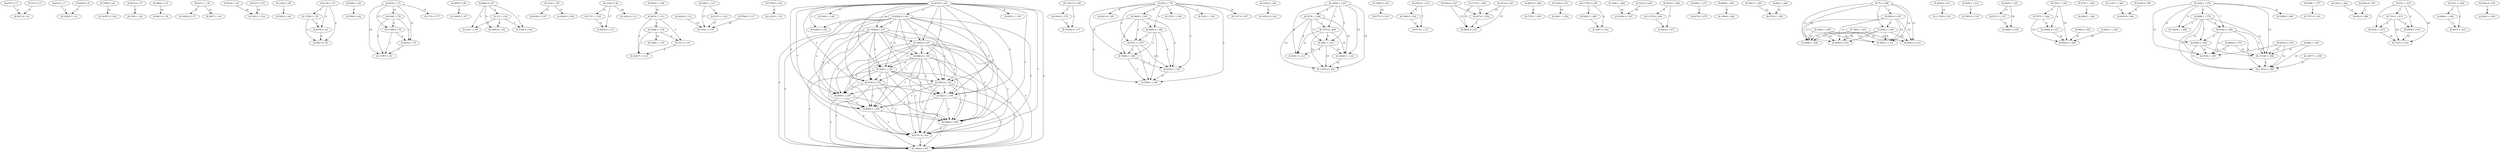 digraph G {
	4 -> 10 [label="4"];
	5 -> 10 [label="4"];
	7 -> 14 [label="3"];
	8 -> 14 [label="3"];
	20 -> 304 [label="20"];
	27 -> 28 [label="6"];
	33 -> 39 [label="10"];
	34 -> 37 [label="8"];
	34 -> 44 [label="12"];
	43 -> 314 [label="18"];
	45 -> 46 [label="2"];
	55 -> 314 [label="18"];
	57 -> 58 [label="1"];
	57 -> 61 [label="4"];
	57 -> 63 [label="4"];
	58 -> 61 [label="4"];
	58 -> 63 [label="4"];
	61 -> 63 [label="0"];
	64 -> 66 [label="5"];
	72 -> 76 [label="14"];
	72 -> 77 [label="15"];
	72 -> 78 [label="15"];
	72 -> 79 [label="15"];
	72 -> 81 [label="18"];
	76 -> 78 [label="2"];
	76 -> 79 [label="2"];
	76 -> 81 [label="5"];
	78 -> 79 [label="0"];
	78 -> 81 [label="3"];
	79 -> 81 [label="3"];
	84 -> 87 [label="4"];
	93 -> 94 [label="0"];
	93 -> 98 [label="5"];
	93 -> 102 [label="7"];
	93 -> 104 [label="9"];
	94 -> 98 [label="5"];
	94 -> 102 [label="7"];
	94 -> 104 [label="9"];
	95 -> 107 [label="15"];
	95 -> 108 [label="15"];
	96 -> 105 [label="11"];
	96 -> 110 [label="17"];
	96 -> 111 [label="18"];
	105 -> 110 [label="9"];
	109 -> 113 [label="16"];
	112 -> 133 [label="19"];
	113 -> 118 [label="3"];
	113 -> 119 [label="3"];
	113 -> 121 [label="5"];
	115 -> 116 [label="1"];
	115 -> 133 [label="17"];
	116 -> 133 [label="17"];
	117 -> 133 [label="16"];
	118 -> 119 [label="0"];
	118 -> 121 [label="2"];
	118 -> 135 [label="16"];
	119 -> 121 [label="2"];
	130 -> 132 [label="4"];
	141 -> 143 [label="2"];
	141 -> 145 [label="4"];
	141 -> 146 [label="4"];
	141 -> 147 [label="4"];
	141 -> 148 [label="6"];
	141 -> 149 [label="4"];
	141 -> 151 [label="4"];
	141 -> 152 [label="5"];
	141 -> 153 [label="5"];
	141 -> 154 [label="6"];
	141 -> 155 [label="6"];
	141 -> 158 [label="7"];
	141 -> 159 [label="8"];
	141 -> 160 [label="7"];
	141 -> 162 [label="7"];
	141 -> 163 [label="8"];
	143 -> 145 [label="2"];
	143 -> 146 [label="2"];
	143 -> 147 [label="2"];
	143 -> 149 [label="2"];
	143 -> 151 [label="2"];
	143 -> 152 [label="3"];
	143 -> 153 [label="3"];
	143 -> 154 [label="4"];
	143 -> 155 [label="4"];
	143 -> 158 [label="5"];
	143 -> 160 [label="5"];
	143 -> 162 [label="5"];
	143 -> 163 [label="6"];
	145 -> 147 [label="0"];
	145 -> 149 [label="0"];
	145 -> 151 [label="0"];
	145 -> 152 [label="1"];
	145 -> 153 [label="1"];
	145 -> 154 [label="2"];
	145 -> 155 [label="2"];
	145 -> 158 [label="3"];
	145 -> 160 [label="3"];
	145 -> 162 [label="3"];
	145 -> 163 [label="4"];
	147 -> 149 [label="0"];
	147 -> 151 [label="0"];
	147 -> 152 [label="1"];
	147 -> 153 [label="1"];
	147 -> 154 [label="2"];
	147 -> 155 [label="2"];
	147 -> 158 [label="3"];
	147 -> 160 [label="3"];
	147 -> 162 [label="3"];
	147 -> 163 [label="4"];
	149 -> 151 [label="0"];
	149 -> 152 [label="1"];
	149 -> 153 [label="1"];
	149 -> 154 [label="2"];
	149 -> 155 [label="2"];
	149 -> 158 [label="3"];
	149 -> 160 [label="3"];
	149 -> 162 [label="3"];
	149 -> 163 [label="4"];
	151 -> 152 [label="1"];
	151 -> 153 [label="1"];
	151 -> 154 [label="2"];
	151 -> 155 [label="2"];
	151 -> 158 [label="3"];
	151 -> 160 [label="3"];
	151 -> 162 [label="3"];
	151 -> 163 [label="4"];
	152 -> 154 [label="1"];
	152 -> 155 [label="1"];
	152 -> 158 [label="3"];
	152 -> 160 [label="3"];
	152 -> 162 [label="3"];
	152 -> 163 [label="4"];
	153 -> 154 [label="1"];
	153 -> 155 [label="1"];
	153 -> 158 [label="3"];
	153 -> 160 [label="3"];
	153 -> 162 [label="3"];
	153 -> 163 [label="4"];
	154 -> 158 [label="2"];
	154 -> 160 [label="2"];
	154 -> 162 [label="2"];
	154 -> 163 [label="3"];
	155 -> 158 [label="2"];
	155 -> 160 [label="2"];
	155 -> 162 [label="2"];
	155 -> 163 [label="3"];
	158 -> 160 [label="0"];
	158 -> 162 [label="0"];
	158 -> 163 [label="1"];
	160 -> 162 [label="0"];
	160 -> 163 [label="1"];
	162 -> 163 [label="1"];
	168 -> 170 [label="3"];
	168 -> 171 [label="3"];
	170 -> 171 [label="0"];
	178 -> 184 [label="4"];
	178 -> 185 [label="5"];
	178 -> 186 [label="4"];
	178 -> 187 [label="4"];
	178 -> 189 [label="4"];
	178 -> 190 [label="7"];
	178 -> 192 [label="6"];
	178 -> 193 [label="7"];
	178 -> 196 [label="6"];
	178 -> 197 [label="10"];
	184 -> 186 [label="2"];
	184 -> 187 [label="2"];
	184 -> 189 [label="2"];
	184 -> 192 [label="4"];
	184 -> 196 [label="4"];
	186 -> 187 [label="1"];
	186 -> 189 [label="2"];
	186 -> 192 [label="4"];
	186 -> 196 [label="4"];
	187 -> 189 [label="2"];
	187 -> 192 [label="4"];
	187 -> 196 [label="4"];
	189 -> 192 [label="4"];
	189 -> 196 [label="4"];
	192 -> 196 [label="4"];
	199 -> 203 [label="9"];
	207 -> 208 [label="2"];
	207 -> 209 [label="3"];
	207 -> 211 [label="5"];
	207 -> 213 [label="8"];
	207 -> 214 [label="10"];
	207 -> 218 [label="19"];
	208 -> 209 [label="2"];
	208 -> 211 [label="5"];
	208 -> 213 [label="8"];
	208 -> 214 [label="10"];
	208 -> 218 [label="19"];
	209 -> 211 [label="5"];
	209 -> 213 [label="8"];
	209 -> 214 [label="10"];
	209 -> 218 [label="19"];
	210 -> 219 [label="18"];
	211 -> 213 [label="8"];
	211 -> 214 [label="10"];
	211 -> 218 [label="19"];
	214 -> 218 [label="16"];
	215 -> 216 [label="5"];
	215 -> 217 [label="7"];
	216 -> 217 [label="2"];
	237 -> 252 [label="15"];
	237 -> 253 [label="15"];
	240 -> 252 [label="15"];
	240 -> 253 [label="15"];
	241 -> 252 [label="15"];
	241 -> 253 [label="15"];
	248 -> 250 [label="6"];
	251 -> 254 [label="14"];
	252 -> 253 [label="1"];
	258 -> 260 [label="1"];
	258 -> 261 [label="6"];
	260 -> 261 [label="5"];
	262 -> 267 [label="10"];
	265 -> 267 [label="10"];
	266 -> 269 [label="6"];
	266 -> 271 [label="7"];
	269 -> 271 [label="1"];
	273 -> 275 [label="3"];
	281 -> 282 [label="9"];
	293 -> 305 [label="12"];
	294 -> 305 [label="12"];
	295 -> 308 [label="15"];
	295 -> 310 [label="16"];
	295 -> 311 [label="16"];
	295 -> 312 [label="16"];
	296 -> 297 [label="2"];
	296 -> 300 [label="2"];
	296 -> 308 [label="13"];
	296 -> 310 [label="14"];
	296 -> 311 [label="14"];
	296 -> 312 [label="14"];
	297 -> 300 [label="2"];
	297 -> 308 [label="13"];
	297 -> 310 [label="14"];
	297 -> 311 [label="14"];
	297 -> 312 [label="14"];
	300 -> 308 [label="13"];
	300 -> 310 [label="14"];
	300 -> 311 [label="14"];
	300 -> 312 [label="14"];
	301 -> 308 [label="13"];
	301 -> 310 [label="14"];
	301 -> 311 [label="14"];
	301 -> 312 [label="14"];
	313 -> 321 [label="14"];
	315 -> 319 [label="7"];
	323 -> 337 [label="13"];
	323 -> 339 [label="18"];
	325 -> 326 [label="3"];
	325 -> 327 [label="6"];
	325 -> 348 [label="19"];
	326 -> 327 [label="4"];
	326 -> 348 [label="19"];
	327 -> 348 [label="19"];
	328 -> 348 [label="19"];
	329 -> 348 [label="19"];
	337 -> 339 [label="6"];
	345 -> 346 [label="1"];
	364 -> 366 [label="4"];
	365 -> 366 [label="4"];
	375 -> 397 [label="13"];
	375 -> 398 [label="14"];
	376 -> 379 [label="5"];
	376 -> 388 [label="8"];
	376 -> 389 [label="7"];
	376 -> 390 [label="8"];
	376 -> 392 [label="8"];
	376 -> 397 [label="12"];
	376 -> 398 [label="13"];
	377 -> 381 [label="1"];
	378 -> 397 [label="11"];
	378 -> 398 [label="12"];
	378 -> 399 [label="12"];
	379 -> 388 [label="5"];
	379 -> 389 [label="6"];
	379 -> 392 [label="7"];
	379 -> 397 [label="11"];
	379 -> 398 [label="12"];
	379 -> 399 [label="12"];
	382 -> 386 [label="3"];
	383 -> 386 [label="3"];
	387 -> 398 [label="10"];
	387 -> 399 [label="10"];
	389 -> 392 [label="4"];
	389 -> 397 [label="8"];
	389 -> 398 [label="9"];
	389 -> 399 [label="9"];
	392 -> 397 [label="8"];
	392 -> 398 [label="9"];
	392 -> 399 [label="9"];
	396 -> 399 [label="8"];
	398 -> 399 [label="4"];
	410 -> 413 [label="7"];
	410 -> 414 [label="9"];
	410 -> 415 [label="9"];
	410 -> 419 [label="20"];
	413 -> 414 [label="2"];
	413 -> 415 [label="2"];
	413 -> 419 [label="20"];
	414 -> 419 [label="18"];
	415 -> 419 [label="18"];
	425 -> 429 [label="1"];
	425 -> 431 [label="4"];
	429 -> 431 [label="3"];
	436 -> 439 [label="6"];
	396 [label="ill.10077.1 | 396"];
	314 [label="ill.1022.1 | 314"];
	14 [label="ill.10229.1 | 14"];
	262 [label="ill.1026.1 | 262"];
	388 [label="ill.10268.1 | 388"];
	267 [label="ill.10284.0 | 267"];
	171 [label="ill.10356.0 | 171"];
	304 [label="ill.10397.0 | 304"];
	87 [label="ill.10409.1 | 87"];
	121 [label="ill.10417.1 | 121"];
	207 [label="ill.10432.1 | 207"];
	214 [label="ill.10483.1 | 214"];
	203 [label="ill.10519.0 | 203"];
	215 [label="ill.10519.1 | 215"];
	37 [label="ill.10652.0 | 37"];
	327 [label="ill.10692.0 | 327"];
	282 [label="ill.1088.0 | 282"];
	197 [label="ill.1107.0 | 197"];
	321 [label="ill.11158.0 | 321"];
	364 [label="ill.11347.1 | 364"];
	269 [label="ill.11378.0 | 269"];
	240 [label="ill.11378.1 | 240"];
	398 [label="ill.11538.1 | 398"];
	78 [label="ill.11588.0 | 78"];
	58 [label="ill.11588.1 | 58"];
	218 [label="ill.11657.0 | 218"];
	258 [label="ill.11756.0 | 258"];
	168 [label="ill.11817.0 | 168"];
	145 [label="ill.11948.0 | 145"];
	81 [label="ill.11957.1 | 81"];
	399 [label="ill.11974.0 | 399"];
	132 [label="ill.1218.0 | 132"];
	95 [label="ill.1218.1 | 95"];
	45 [label="ill.1294.0 | 45"];
	382 [label="ill.1403.1 | 382"];
	148 [label="ill.1444.1 | 148"];
	163 [label="ill.1446.0 | 163"];
	133 [label="ill.1446.1 | 133"];
	209 [label="ill.1570.0 | 209"];
	190 [label="ill.1570.1 | 190"];
	111 [label="ill.1626.0 | 111"];
	250 [label="ill.1705.1 | 250"];
	77 [label="ill.1731.0 | 77"];
	105 [label="ill.1731.1 | 105"];
	199 [label="ill.1936.0 | 199"];
	216 [label="ill.1989.0 | 216"];
	112 [label="ill.2029.0 | 112"];
	254 [label="ill.2041.1 | 254"];
	308 [label="ill.2098.1 | 308"];
	116 [label="ill.2135.1 | 116"];
	439 [label="ill.2264.1 | 439"];
	376 [label="ill.2420.1 | 376"];
	300 [label="ill.2462.1 | 300"];
	295 [label="ill.2466.1 | 295"];
	241 [label="ill.2512.0 | 241"];
	178 [label="ill.259.0 | 178"];
	346 [label="ill.2669.1 | 346"];
	141 [label="ill.2676.0 | 141"];
	113 [label="ill.2676.1 | 113"];
	339 [label="ill.2689.1 | 339"];
	28 [label="ill.2760.1 | 28"];
	379 [label="ill.2886.1 | 379"];
	33 [label="ill.2888.1 | 33"];
	323 [label="ill.2929.1 | 323"];
	151 [label="ill.3000.1 | 151"];
	96 [label="ill.3144.0 | 96"];
	118 [label="ill.3208.1 | 118"];
	98 [label="ill.3247.1 | 98"];
	261 [label="ill.3267.1 | 261"];
	119 [label="ill.331.0 | 119"];
	94 [label="ill.331.1 | 94"];
	390 [label="ill.3390.0 | 390"];
	152 [label="ill.3469.0 | 152"];
	184 [label="ill.3469.1 | 184"];
	251 [label="ill.3526.0 | 251"];
	293 [label="ill.3663.1 | 293"];
	313 [label="ill.3936.0 | 313"];
	104 [label="ill.3959.0 | 104"];
	143 [label="ill.4026.0 | 143"];
	310 [label="ill.4043.0 | 310"];
	27 [label="ill.4073.0 | 27"];
	61 [label="ill.4078.0 | 61"];
	153 [label="ill.4156.0 | 153"];
	4 [label="ill.4187.0 | 4"];
	7 [label="ill.4210.1 | 7"];
	108 [label="ill.4348.0 | 108"];
	76 [label="ill.4348.1 | 76"];
	72 [label="ill.4534.1 | 72"];
	10 [label="ill.4915.0 | 10"];
	431 [label="ill.4915.1 | 431"];
	5 [label="ill.5101.0 | 5"];
	425 [label="ill.5101.1 | 425"];
	130 [label="ill.5108.0 | 130"];
	265 [label="ill.5142.0 | 265"];
	345 [label="ill.5161.1 | 345"];
	337 [label="ill.5215.1 | 337"];
	147 [label="ill.5369.0 | 147"];
	115 [label="ill.5369.1 | 115"];
	102 [label="ill.5399.0 | 102"];
	135 [label="ill.5399.1 | 135"];
	271 [label="ill.5416.1 | 271"];
	66 [label="ill.5560.0 | 66"];
	208 [label="ill.5570.1 | 208"];
	117 [label="ill.5598.0 | 117"];
	44 [label="ill.5647.1 | 44"];
	266 [label="ill.5678.1 | 266"];
	160 [label="ill.5688.0 | 160"];
	186 [label="ill.5688.1 | 186"];
	311 [label="ill.5810.1 | 311"];
	260 [label="ill.5842.1 | 260"];
	248 [label="ill.5843.0 | 248"];
	211 [label="ill.5961.1 | 211"];
	329 [label="ill.5981.1 | 329"];
	46 [label="ill.5983.0 | 46"];
	348 [label="ill.6029.0 | 348"];
	294 [label="ill.608.1 | 294"];
	366 [label="ill.6109.0 | 366"];
	57 [label="ill.6139.1 | 57"];
	365 [label="ill.6195.0 | 365"];
	185 [label="ill.6223.0 | 185"];
	154 [label="ill.6223.1 | 154"];
	275 [label="ill.6274.0 | 275"];
	252 [label="ill.6274.1 | 252"];
	170 [label="ill.6304.0 | 170"];
	192 [label="ill.6304.1 | 192"];
	383 [label="ill.6402.0 | 383"];
	414 [label="ill.6402.1 | 414"];
	386 [label="ill.652.0 | 386"];
	410 [label="ill.652.1 | 410"];
	429 [label="ill.6664.1 | 429"];
	305 [label="ill.6700.1 | 305"];
	397 [label="ill.6738.1 | 397"];
	162 [label="ill.6751.0 | 162"];
	187 [label="ill.6751.1 | 187"];
	237 [label="ill.6762.0 | 237"];
	219 [label="ill.6770.1 | 219"];
	217 [label="ill.6774.1 | 217"];
	281 [label="ill.6899.1 | 281"];
	415 [label="ill.6956.0 | 415"];
	392 [label="ill.6956.1 | 392"];
	149 [label="ill.6983.0 | 149"];
	196 [label="ill.7008.1 | 196"];
	413 [label="ill.7310.1 | 413"];
	193 [label="ill.7423.1 | 193"];
	210 [label="ill.7448.0 | 210"];
	189 [label="ill.7448.1 | 189"];
	325 [label="ill.7552.1 | 325"];
	419 [label="ill.7727.0 | 419"];
	319 [label="ill.7805.0 | 319"];
	301 [label="ill.7805.1 | 301"];
	296 [label="ill.79.1 | 296"];
	20 [label="ill.7948.0 | 20"];
	381 [label="ill.7973.0 | 381"];
	326 [label="ill.7973.1 | 326"];
	312 [label="ill.8003.0 | 312"];
	158 [label="ill.8069.1 | 158"];
	55 [label="ill.8127.0 | 55"];
	64 [label="ill.8200.1 | 64"];
	43 [label="ill.8218.1 | 43"];
	8 [label="ill.8306.0 | 8"];
	377 [label="ill.8306.1 | 377"];
	34 [label="ill.8371.1 | 34"];
	213 [label="ill.8381.1 | 213"];
	107 [label="ill.8438.0 | 107"];
	79 [label="ill.8438.1 | 79"];
	159 [label="ill.8453.1 | 159"];
	84 [label="ill.8550.0 | 84"];
	109 [label="ill.8550.1 | 109"];
	387 [label="ill.866.1 | 387"];
	253 [label="ill.8994.0 | 253"];
	273 [label="ill.8994.1 | 273"];
	378 [label="ill.9039.0 | 378"];
	155 [label="ill.9095.1 | 155"];
	389 [label="ill.9192.0 | 389"];
	297 [label="ill.9200.0 | 297"];
	315 [label="ill.9200.1 | 315"];
	146 [label="ill.9349.0 | 146"];
	436 [label="ill.9362.0 | 436"];
	63 [label="ill.9467.0 | 63"];
	328 [label="ill.949.0 | 328"];
	93 [label="ill.9663.0 | 93"];
	39 [label="ill.9821.0 | 39"];
	110 [label="ill.9856.0 | 110"];
	375 [label="ill.9894.0 | 375"];
}
